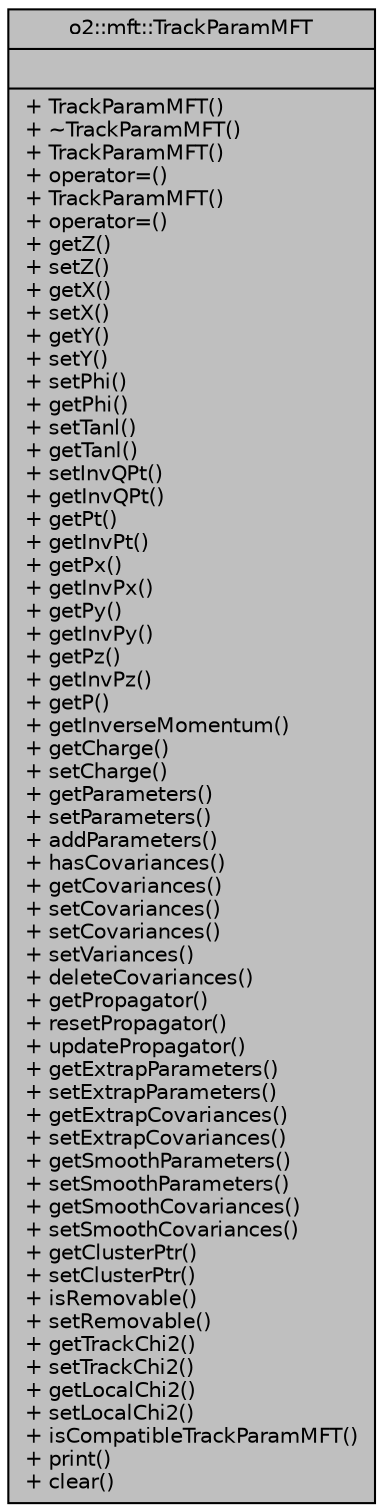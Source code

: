 digraph "o2::mft::TrackParamMFT"
{
 // INTERACTIVE_SVG=YES
  bgcolor="transparent";
  edge [fontname="Helvetica",fontsize="10",labelfontname="Helvetica",labelfontsize="10"];
  node [fontname="Helvetica",fontsize="10",shape=record];
  Node1 [label="{o2::mft::TrackParamMFT\n||+ TrackParamMFT()\l+ ~TrackParamMFT()\l+ TrackParamMFT()\l+ operator=()\l+ TrackParamMFT()\l+ operator=()\l+ getZ()\l+ setZ()\l+ getX()\l+ setX()\l+ getY()\l+ setY()\l+ setPhi()\l+ getPhi()\l+ setTanl()\l+ getTanl()\l+ setInvQPt()\l+ getInvQPt()\l+ getPt()\l+ getInvPt()\l+ getPx()\l+ getInvPx()\l+ getPy()\l+ getInvPy()\l+ getPz()\l+ getInvPz()\l+ getP()\l+ getInverseMomentum()\l+ getCharge()\l+ setCharge()\l+ getParameters()\l+ setParameters()\l+ addParameters()\l+ hasCovariances()\l+ getCovariances()\l+ setCovariances()\l+ setCovariances()\l+ setVariances()\l+ deleteCovariances()\l+ getPropagator()\l+ resetPropagator()\l+ updatePropagator()\l+ getExtrapParameters()\l+ setExtrapParameters()\l+ getExtrapCovariances()\l+ setExtrapCovariances()\l+ getSmoothParameters()\l+ setSmoothParameters()\l+ getSmoothCovariances()\l+ setSmoothCovariances()\l+ getClusterPtr()\l+ setClusterPtr()\l+ isRemovable()\l+ setRemovable()\l+ getTrackChi2()\l+ setTrackChi2()\l+ getLocalChi2()\l+ setLocalChi2()\l+ isCompatibleTrackParamMFT()\l+ print()\l+ clear()\l}",height=0.2,width=0.4,color="black", fillcolor="grey75", style="filled", fontcolor="black"];
}
